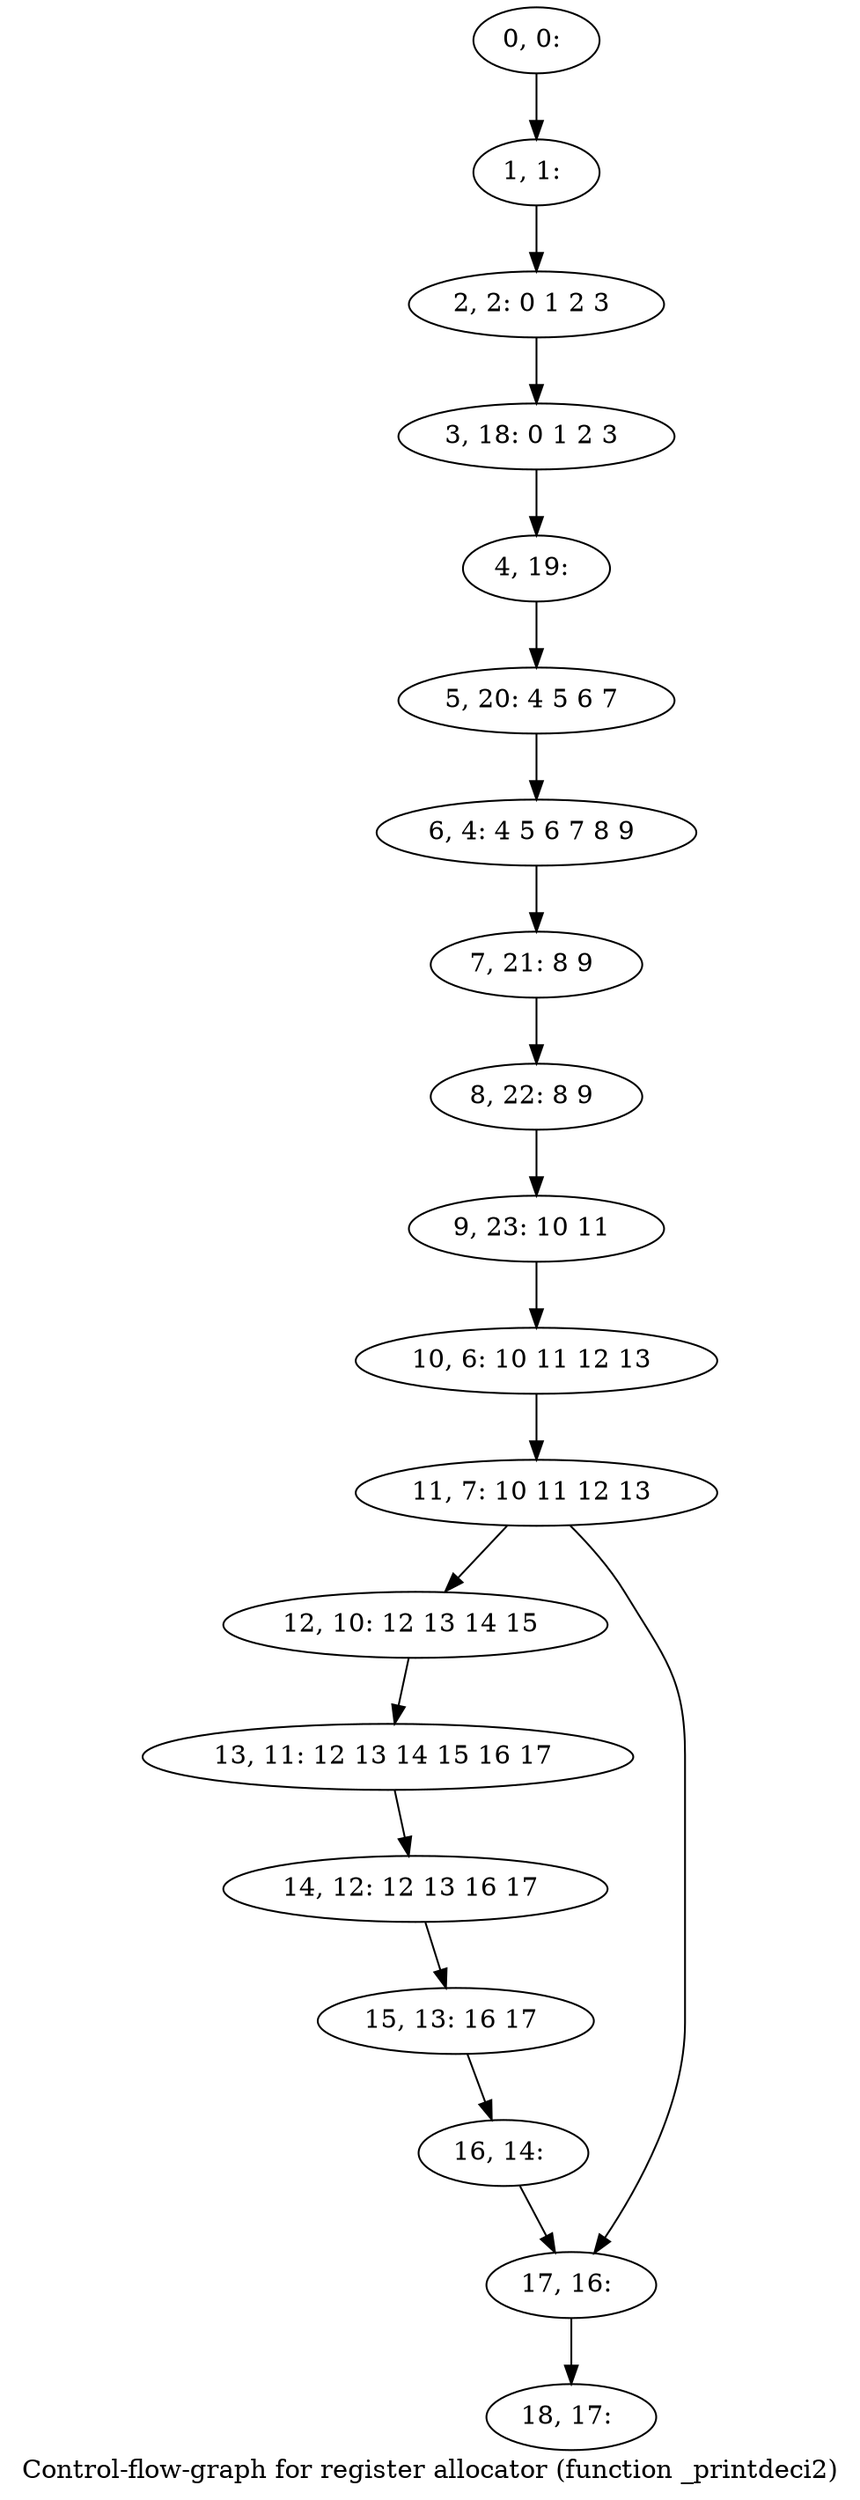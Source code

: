 digraph G {
graph [label="Control-flow-graph for register allocator (function _printdeci2)"]
0[label="0, 0: "];
1[label="1, 1: "];
2[label="2, 2: 0 1 2 3 "];
3[label="3, 18: 0 1 2 3 "];
4[label="4, 19: "];
5[label="5, 20: 4 5 6 7 "];
6[label="6, 4: 4 5 6 7 8 9 "];
7[label="7, 21: 8 9 "];
8[label="8, 22: 8 9 "];
9[label="9, 23: 10 11 "];
10[label="10, 6: 10 11 12 13 "];
11[label="11, 7: 10 11 12 13 "];
12[label="12, 10: 12 13 14 15 "];
13[label="13, 11: 12 13 14 15 16 17 "];
14[label="14, 12: 12 13 16 17 "];
15[label="15, 13: 16 17 "];
16[label="16, 14: "];
17[label="17, 16: "];
18[label="18, 17: "];
0->1 ;
1->2 ;
2->3 ;
3->4 ;
4->5 ;
5->6 ;
6->7 ;
7->8 ;
8->9 ;
9->10 ;
10->11 ;
11->12 ;
11->17 ;
12->13 ;
13->14 ;
14->15 ;
15->16 ;
16->17 ;
17->18 ;
}
